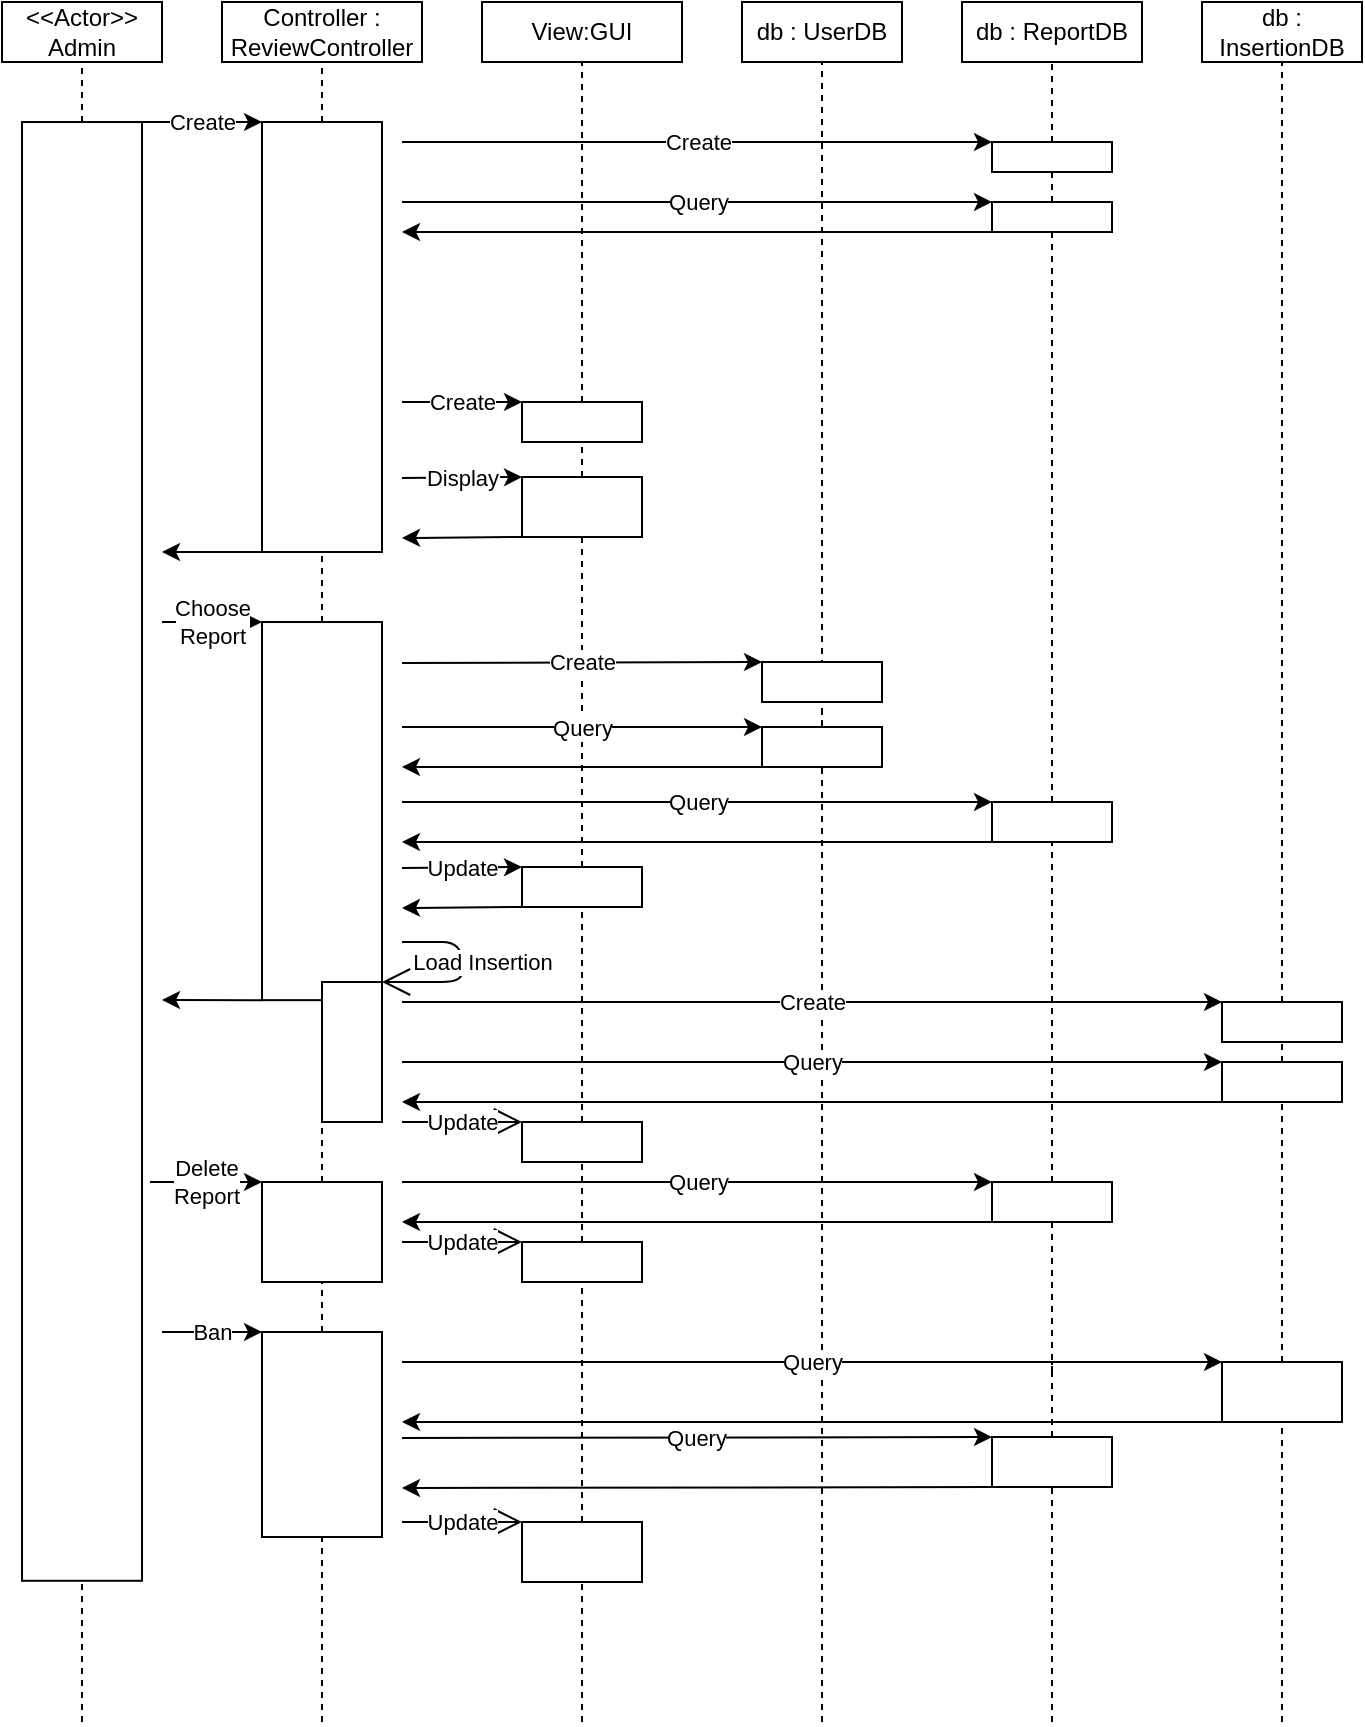 <mxfile version="12.4.3" pages="1"><diagram id="tNvI7-PsmddBTIRo1rQD" name="Page-1"><mxGraphModel dx="2048" dy="780" grid="1" gridSize="10" guides="1" tooltips="1" connect="1" arrows="1" fold="1" page="1" pageScale="1" pageWidth="827" pageHeight="1169" math="0" shadow="0"><root><mxCell id="0"/><mxCell id="1" parent="0"/><mxCell id="GuYWPQ9HW4hU1WTSUtSi-1" value="&amp;lt;&amp;lt;Actor&amp;gt;&amp;gt;&lt;br&gt;Admin" style="rounded=0;whiteSpace=wrap;html=1;" vertex="1" parent="1"><mxGeometry x="10" y="10" width="80" height="30" as="geometry"/></mxCell><mxCell id="GuYWPQ9HW4hU1WTSUtSi-2" value="Controller : ReviewController" style="rounded=0;whiteSpace=wrap;html=1;" vertex="1" parent="1"><mxGeometry x="120" y="10" width="100" height="30" as="geometry"/></mxCell><mxCell id="GuYWPQ9HW4hU1WTSUtSi-3" value="View:GUI" style="rounded=0;whiteSpace=wrap;html=1;" vertex="1" parent="1"><mxGeometry x="250" y="10" width="100" height="30" as="geometry"/></mxCell><mxCell id="GuYWPQ9HW4hU1WTSUtSi-4" value="" style="endArrow=none;dashed=1;html=1;entryX=0.5;entryY=1;entryDx=0;entryDy=0;" edge="1" parent="1" source="GuYWPQ9HW4hU1WTSUtSi-11" target="GuYWPQ9HW4hU1WTSUtSi-1"><mxGeometry width="50" height="50" relative="1" as="geometry"><mxPoint x="50" y="640" as="sourcePoint"/><mxPoint x="60" y="60" as="targetPoint"/></mxGeometry></mxCell><mxCell id="GuYWPQ9HW4hU1WTSUtSi-5" value="" style="endArrow=none;dashed=1;html=1;entryX=0.5;entryY=1;entryDx=0;entryDy=0;" edge="1" parent="1" source="GuYWPQ9HW4hU1WTSUtSi-13" target="GuYWPQ9HW4hU1WTSUtSi-2"><mxGeometry width="50" height="50" relative="1" as="geometry"><mxPoint x="170" y="640" as="sourcePoint"/><mxPoint x="60" y="660" as="targetPoint"/></mxGeometry></mxCell><mxCell id="GuYWPQ9HW4hU1WTSUtSi-6" value="" style="endArrow=none;dashed=1;html=1;entryX=0.5;entryY=1;entryDx=0;entryDy=0;" edge="1" parent="1" source="GuYWPQ9HW4hU1WTSUtSi-14" target="GuYWPQ9HW4hU1WTSUtSi-3"><mxGeometry width="50" height="50" relative="1" as="geometry"><mxPoint x="300" y="640" as="sourcePoint"/><mxPoint x="60" y="660" as="targetPoint"/></mxGeometry></mxCell><mxCell id="GuYWPQ9HW4hU1WTSUtSi-7" value="db : UserDB" style="rounded=0;whiteSpace=wrap;html=1;" vertex="1" parent="1"><mxGeometry x="380" y="10" width="80" height="30" as="geometry"/></mxCell><mxCell id="GuYWPQ9HW4hU1WTSUtSi-8" value="db : ReportDB" style="rounded=0;whiteSpace=wrap;html=1;" vertex="1" parent="1"><mxGeometry x="490" y="10" width="90" height="30" as="geometry"/></mxCell><mxCell id="GuYWPQ9HW4hU1WTSUtSi-9" value="" style="endArrow=none;dashed=1;html=1;entryX=0.5;entryY=1;entryDx=0;entryDy=0;" edge="1" parent="1" target="GuYWPQ9HW4hU1WTSUtSi-7"><mxGeometry width="50" height="50" relative="1" as="geometry"><mxPoint x="420" y="137.5" as="sourcePoint"/><mxPoint x="60" y="660" as="targetPoint"/></mxGeometry></mxCell><mxCell id="GuYWPQ9HW4hU1WTSUtSi-10" value="" style="endArrow=none;dashed=1;html=1;entryX=0.5;entryY=1;entryDx=0;entryDy=0;" edge="1" parent="1" source="GuYWPQ9HW4hU1WTSUtSi-16" target="GuYWPQ9HW4hU1WTSUtSi-8"><mxGeometry width="50" height="50" relative="1" as="geometry"><mxPoint x="535" y="640" as="sourcePoint"/><mxPoint x="60" y="660" as="targetPoint"/></mxGeometry></mxCell><mxCell id="GuYWPQ9HW4hU1WTSUtSi-11" value="" style="rounded=0;whiteSpace=wrap;html=1;rotation=-90;" vertex="1" parent="1"><mxGeometry x="-314.68" y="404.7" width="729.38" height="60" as="geometry"/></mxCell><mxCell id="GuYWPQ9HW4hU1WTSUtSi-12" value="" style="endArrow=none;dashed=1;html=1;entryX=0;entryY=0.5;entryDx=0;entryDy=0;" edge="1" parent="1" target="GuYWPQ9HW4hU1WTSUtSi-11"><mxGeometry width="50" height="50" relative="1" as="geometry"><mxPoint x="50" y="870" as="sourcePoint"/><mxPoint x="50" y="40" as="targetPoint"/></mxGeometry></mxCell><mxCell id="GuYWPQ9HW4hU1WTSUtSi-16" value="" style="rounded=0;whiteSpace=wrap;html=1;rotation=-90;" vertex="1" parent="1"><mxGeometry x="527.5" y="57.5" width="15" height="60" as="geometry"/></mxCell><mxCell id="GuYWPQ9HW4hU1WTSUtSi-17" value="" style="endArrow=none;dashed=1;html=1;entryX=0;entryY=0.5;entryDx=0;entryDy=0;" edge="1" parent="1" source="GuYWPQ9HW4hU1WTSUtSi-24" target="GuYWPQ9HW4hU1WTSUtSi-16"><mxGeometry width="50" height="50" relative="1" as="geometry"><mxPoint x="535" y="640" as="sourcePoint"/><mxPoint x="535" y="40" as="targetPoint"/></mxGeometry></mxCell><mxCell id="GuYWPQ9HW4hU1WTSUtSi-14" value="" style="rounded=0;whiteSpace=wrap;html=1;rotation=-90;" vertex="1" parent="1"><mxGeometry x="290" y="190" width="20" height="60" as="geometry"/></mxCell><mxCell id="GuYWPQ9HW4hU1WTSUtSi-19" value="" style="endArrow=none;dashed=1;html=1;entryX=0;entryY=0.5;entryDx=0;entryDy=0;" edge="1" parent="1" source="GuYWPQ9HW4hU1WTSUtSi-28" target="GuYWPQ9HW4hU1WTSUtSi-14"><mxGeometry width="50" height="50" relative="1" as="geometry"><mxPoint x="300" y="720" as="sourcePoint"/><mxPoint x="300" y="120" as="targetPoint"/></mxGeometry></mxCell><mxCell id="GuYWPQ9HW4hU1WTSUtSi-13" value="" style="rounded=0;whiteSpace=wrap;html=1;rotation=-90;" vertex="1" parent="1"><mxGeometry x="62.5" y="147.5" width="215" height="60" as="geometry"/></mxCell><mxCell id="GuYWPQ9HW4hU1WTSUtSi-20" value="" style="endArrow=none;dashed=1;html=1;entryX=0;entryY=0.5;entryDx=0;entryDy=0;" edge="1" parent="1" source="GuYWPQ9HW4hU1WTSUtSi-48" target="GuYWPQ9HW4hU1WTSUtSi-13"><mxGeometry width="50" height="50" relative="1" as="geometry"><mxPoint x="170" y="640" as="sourcePoint"/><mxPoint x="170" y="40" as="targetPoint"/></mxGeometry></mxCell><mxCell id="GuYWPQ9HW4hU1WTSUtSi-21" value="Create" style="endArrow=classic;html=1;exitX=1;exitY=1;exitDx=0;exitDy=0;entryX=1;entryY=0;entryDx=0;entryDy=0;" edge="1" parent="1" source="GuYWPQ9HW4hU1WTSUtSi-11" target="GuYWPQ9HW4hU1WTSUtSi-13"><mxGeometry width="50" height="50" relative="1" as="geometry"><mxPoint x="10" y="710" as="sourcePoint"/><mxPoint x="60" y="660" as="targetPoint"/></mxGeometry></mxCell><mxCell id="GuYWPQ9HW4hU1WTSUtSi-22" value="Create" style="endArrow=classic;html=1;entryX=1;entryY=0;entryDx=0;entryDy=0;" edge="1" parent="1" target="GuYWPQ9HW4hU1WTSUtSi-16"><mxGeometry width="50" height="50" relative="1" as="geometry"><mxPoint x="210" y="80" as="sourcePoint"/><mxPoint x="60" y="660" as="targetPoint"/></mxGeometry></mxCell><mxCell id="GuYWPQ9HW4hU1WTSUtSi-23" value="Query" style="endArrow=classic;html=1;entryX=1;entryY=0;entryDx=0;entryDy=0;" edge="1" parent="1" target="GuYWPQ9HW4hU1WTSUtSi-24"><mxGeometry width="50" height="50" relative="1" as="geometry"><mxPoint x="210" y="110" as="sourcePoint"/><mxPoint x="60" y="660" as="targetPoint"/></mxGeometry></mxCell><mxCell id="GuYWPQ9HW4hU1WTSUtSi-24" value="" style="rounded=0;whiteSpace=wrap;html=1;rotation=-90;" vertex="1" parent="1"><mxGeometry x="527.5" y="87.5" width="15" height="60" as="geometry"/></mxCell><mxCell id="GuYWPQ9HW4hU1WTSUtSi-25" value="" style="endArrow=none;dashed=1;html=1;entryX=0;entryY=0.5;entryDx=0;entryDy=0;" edge="1" parent="1" source="GuYWPQ9HW4hU1WTSUtSi-50" target="GuYWPQ9HW4hU1WTSUtSi-24"><mxGeometry width="50" height="50" relative="1" as="geometry"><mxPoint x="535" y="640" as="sourcePoint"/><mxPoint x="535" y="95" as="targetPoint"/></mxGeometry></mxCell><mxCell id="GuYWPQ9HW4hU1WTSUtSi-27" value="Create" style="endArrow=classic;html=1;entryX=1;entryY=0;entryDx=0;entryDy=0;" edge="1" parent="1" target="GuYWPQ9HW4hU1WTSUtSi-14"><mxGeometry width="50" height="50" relative="1" as="geometry"><mxPoint x="210" y="210" as="sourcePoint"/><mxPoint x="60" y="740" as="targetPoint"/></mxGeometry></mxCell><mxCell id="GuYWPQ9HW4hU1WTSUtSi-28" value="" style="rounded=0;whiteSpace=wrap;html=1;rotation=90;" vertex="1" parent="1"><mxGeometry x="285" y="232.5" width="30" height="60" as="geometry"/></mxCell><mxCell id="GuYWPQ9HW4hU1WTSUtSi-29" value="" style="endArrow=none;dashed=1;html=1;entryX=1;entryY=0.5;entryDx=0;entryDy=0;" edge="1" parent="1" source="GuYWPQ9HW4hU1WTSUtSi-56" target="GuYWPQ9HW4hU1WTSUtSi-28"><mxGeometry width="50" height="50" relative="1" as="geometry"><mxPoint x="300" y="640" as="sourcePoint"/><mxPoint x="300" y="260" as="targetPoint"/></mxGeometry></mxCell><mxCell id="GuYWPQ9HW4hU1WTSUtSi-30" value="Display" style="endArrow=classic;html=1;entryX=0;entryY=1;entryDx=0;entryDy=0;" edge="1" parent="1" target="GuYWPQ9HW4hU1WTSUtSi-28"><mxGeometry width="50" height="50" relative="1" as="geometry"><mxPoint x="210" y="248" as="sourcePoint"/><mxPoint x="60" y="740" as="targetPoint"/></mxGeometry></mxCell><mxCell id="GuYWPQ9HW4hU1WTSUtSi-32" value="" style="endArrow=classic;html=1;exitX=0;exitY=0;exitDx=0;exitDy=0;" edge="1" parent="1" source="GuYWPQ9HW4hU1WTSUtSi-24"><mxGeometry width="50" height="50" relative="1" as="geometry"><mxPoint x="10" y="710" as="sourcePoint"/><mxPoint x="210" y="125" as="targetPoint"/></mxGeometry></mxCell><mxCell id="GuYWPQ9HW4hU1WTSUtSi-35" value="" style="endArrow=none;dashed=1;html=1;" edge="1" parent="1"><mxGeometry width="50" height="50" relative="1" as="geometry"><mxPoint x="420" y="870" as="sourcePoint"/><mxPoint x="420" y="140" as="targetPoint"/></mxGeometry></mxCell><mxCell id="GuYWPQ9HW4hU1WTSUtSi-39" value="" style="endArrow=classic;html=1;exitX=1;exitY=1;exitDx=0;exitDy=0;" edge="1" parent="1" source="GuYWPQ9HW4hU1WTSUtSi-28"><mxGeometry width="50" height="50" relative="1" as="geometry"><mxPoint x="10" y="710" as="sourcePoint"/><mxPoint x="210" y="278" as="targetPoint"/></mxGeometry></mxCell><mxCell id="GuYWPQ9HW4hU1WTSUtSi-40" value="" style="endArrow=classic;html=1;exitX=0;exitY=0;exitDx=0;exitDy=0;" edge="1" parent="1" source="GuYWPQ9HW4hU1WTSUtSi-13"><mxGeometry width="50" height="50" relative="1" as="geometry"><mxPoint x="10" y="710" as="sourcePoint"/><mxPoint x="90" y="285" as="targetPoint"/></mxGeometry></mxCell><mxCell id="GuYWPQ9HW4hU1WTSUtSi-41" value="Choose&lt;br&gt;Report" style="endArrow=classic;html=1;" edge="1" parent="1"><mxGeometry width="50" height="50" relative="1" as="geometry"><mxPoint x="90" y="320" as="sourcePoint"/><mxPoint x="140" y="320" as="targetPoint"/></mxGeometry></mxCell><mxCell id="GuYWPQ9HW4hU1WTSUtSi-42" value="" style="rounded=0;whiteSpace=wrap;html=1;rotation=-90;" vertex="1" parent="1"><mxGeometry x="410" y="320" width="20" height="60" as="geometry"/></mxCell><mxCell id="GuYWPQ9HW4hU1WTSUtSi-43" value="" style="endArrow=none;dashed=1;html=1;entryX=0;entryY=0.5;entryDx=0;entryDy=0;" edge="1" source="GuYWPQ9HW4hU1WTSUtSi-45" target="GuYWPQ9HW4hU1WTSUtSi-42" parent="1"><mxGeometry width="50" height="50" relative="1" as="geometry"><mxPoint x="420" y="842.5" as="sourcePoint"/><mxPoint x="420" y="242.5" as="targetPoint"/></mxGeometry></mxCell><mxCell id="GuYWPQ9HW4hU1WTSUtSi-44" value="Create" style="endArrow=classic;html=1;entryX=1;entryY=0;entryDx=0;entryDy=0;" edge="1" target="GuYWPQ9HW4hU1WTSUtSi-42" parent="1"><mxGeometry width="50" height="50" relative="1" as="geometry"><mxPoint x="210" y="340.5" as="sourcePoint"/><mxPoint x="60" y="862.5" as="targetPoint"/></mxGeometry></mxCell><mxCell id="GuYWPQ9HW4hU1WTSUtSi-45" value="" style="rounded=0;whiteSpace=wrap;html=1;rotation=-90;" vertex="1" parent="1"><mxGeometry x="410" y="352.5" width="20" height="60" as="geometry"/></mxCell><mxCell id="GuYWPQ9HW4hU1WTSUtSi-46" value="Query" style="endArrow=classic;html=1;entryX=1;entryY=0;entryDx=0;entryDy=0;" edge="1" target="GuYWPQ9HW4hU1WTSUtSi-45" parent="1"><mxGeometry width="50" height="50" relative="1" as="geometry"><mxPoint x="210" y="372.5" as="sourcePoint"/><mxPoint x="60" y="862.5" as="targetPoint"/></mxGeometry></mxCell><mxCell id="GuYWPQ9HW4hU1WTSUtSi-47" value="" style="endArrow=classic;html=1;exitX=0;exitY=0;exitDx=0;exitDy=0;" edge="1" source="GuYWPQ9HW4hU1WTSUtSi-45" parent="1"><mxGeometry width="50" height="50" relative="1" as="geometry"><mxPoint x="10" y="912.5" as="sourcePoint"/><mxPoint x="210" y="392.5" as="targetPoint"/></mxGeometry></mxCell><mxCell id="GuYWPQ9HW4hU1WTSUtSi-48" value="" style="rounded=0;whiteSpace=wrap;html=1;rotation=-90;" vertex="1" parent="1"><mxGeometry x="75.47" y="384.54" width="189.07" height="60" as="geometry"/></mxCell><mxCell id="GuYWPQ9HW4hU1WTSUtSi-49" value="" style="endArrow=none;dashed=1;html=1;entryX=0;entryY=0.5;entryDx=0;entryDy=0;" edge="1" parent="1" source="GuYWPQ9HW4hU1WTSUtSi-80" target="GuYWPQ9HW4hU1WTSUtSi-48"><mxGeometry width="50" height="50" relative="1" as="geometry"><mxPoint x="170" y="870" as="sourcePoint"/><mxPoint x="170" y="285" as="targetPoint"/></mxGeometry></mxCell><mxCell id="GuYWPQ9HW4hU1WTSUtSi-50" value="" style="rounded=0;whiteSpace=wrap;html=1;rotation=-90;" vertex="1" parent="1"><mxGeometry x="525" y="390" width="20" height="60" as="geometry"/></mxCell><mxCell id="GuYWPQ9HW4hU1WTSUtSi-53" value="" style="endArrow=none;dashed=1;html=1;entryX=0;entryY=0.5;entryDx=0;entryDy=0;" edge="1" parent="1" source="GuYWPQ9HW4hU1WTSUtSi-83" target="GuYWPQ9HW4hU1WTSUtSi-50"><mxGeometry width="50" height="50" relative="1" as="geometry"><mxPoint x="535" y="870" as="sourcePoint"/><mxPoint x="535" y="125" as="targetPoint"/></mxGeometry></mxCell><mxCell id="GuYWPQ9HW4hU1WTSUtSi-54" value="Query" style="endArrow=classic;html=1;entryX=1;entryY=0;entryDx=0;entryDy=0;" edge="1" parent="1" target="GuYWPQ9HW4hU1WTSUtSi-50"><mxGeometry width="50" height="50" relative="1" as="geometry"><mxPoint x="210" y="410" as="sourcePoint"/><mxPoint x="60" y="660" as="targetPoint"/></mxGeometry></mxCell><mxCell id="GuYWPQ9HW4hU1WTSUtSi-55" value="" style="endArrow=classic;html=1;exitX=0;exitY=0;exitDx=0;exitDy=0;" edge="1" parent="1" source="GuYWPQ9HW4hU1WTSUtSi-50"><mxGeometry width="50" height="50" relative="1" as="geometry"><mxPoint x="10" y="710" as="sourcePoint"/><mxPoint x="210" y="430" as="targetPoint"/></mxGeometry></mxCell><mxCell id="GuYWPQ9HW4hU1WTSUtSi-56" value="" style="rounded=0;whiteSpace=wrap;html=1;rotation=-90;" vertex="1" parent="1"><mxGeometry x="290" y="422.5" width="20" height="60" as="geometry"/></mxCell><mxCell id="GuYWPQ9HW4hU1WTSUtSi-57" value="" style="endArrow=none;dashed=1;html=1;entryX=0;entryY=0.5;entryDx=0;entryDy=0;" edge="1" parent="1" source="GuYWPQ9HW4hU1WTSUtSi-77" target="GuYWPQ9HW4hU1WTSUtSi-56"><mxGeometry width="50" height="50" relative="1" as="geometry"><mxPoint x="300" y="640" as="sourcePoint"/><mxPoint x="310" y="480" as="targetPoint"/></mxGeometry></mxCell><mxCell id="GuYWPQ9HW4hU1WTSUtSi-58" value="Update" style="endArrow=classic;html=1;entryX=1;entryY=0;entryDx=0;entryDy=0;" edge="1" parent="1" target="GuYWPQ9HW4hU1WTSUtSi-56"><mxGeometry width="50" height="50" relative="1" as="geometry"><mxPoint x="210" y="443" as="sourcePoint"/><mxPoint x="60" y="660" as="targetPoint"/></mxGeometry></mxCell><mxCell id="GuYWPQ9HW4hU1WTSUtSi-59" value="" style="endArrow=classic;html=1;exitX=0;exitY=0;exitDx=0;exitDy=0;" edge="1" parent="1" source="GuYWPQ9HW4hU1WTSUtSi-56"><mxGeometry width="50" height="50" relative="1" as="geometry"><mxPoint x="10" y="710" as="sourcePoint"/><mxPoint x="210" y="463" as="targetPoint"/></mxGeometry></mxCell><mxCell id="GuYWPQ9HW4hU1WTSUtSi-60" value="" style="endArrow=classic;html=1;exitX=0;exitY=0;exitDx=0;exitDy=0;" edge="1" parent="1" source="GuYWPQ9HW4hU1WTSUtSi-48"><mxGeometry width="50" height="50" relative="1" as="geometry"><mxPoint x="10" y="710" as="sourcePoint"/><mxPoint x="90" y="509" as="targetPoint"/></mxGeometry></mxCell><mxCell id="GuYWPQ9HW4hU1WTSUtSi-61" value="db : InsertionDB" style="rounded=0;whiteSpace=wrap;html=1;" vertex="1" parent="1"><mxGeometry x="610" y="10" width="80" height="30" as="geometry"/></mxCell><mxCell id="GuYWPQ9HW4hU1WTSUtSi-62" value="" style="endArrow=none;dashed=1;html=1;entryX=0.5;entryY=1;entryDx=0;entryDy=0;" edge="1" parent="1" source="GuYWPQ9HW4hU1WTSUtSi-70" target="GuYWPQ9HW4hU1WTSUtSi-61"><mxGeometry width="50" height="50" relative="1" as="geometry"><mxPoint x="650" y="640" as="sourcePoint"/><mxPoint x="60" y="660" as="targetPoint"/></mxGeometry></mxCell><mxCell id="GuYWPQ9HW4hU1WTSUtSi-64" value="Load Insertion" style="endArrow=open;endFill=1;endSize=12;html=1;" edge="1" parent="1"><mxGeometry x="0.111" y="-14" width="160" relative="1" as="geometry"><mxPoint x="210" y="480" as="sourcePoint"/><mxPoint x="200" y="500" as="targetPoint"/><Array as="points"><mxPoint x="240" y="480"/><mxPoint x="240" y="500"/></Array><mxPoint x="10" y="4" as="offset"/></mxGeometry></mxCell><mxCell id="GuYWPQ9HW4hU1WTSUtSi-66" value="" style="rounded=0;whiteSpace=wrap;html=1;" vertex="1" parent="1"><mxGeometry x="170" y="500" width="30" height="70" as="geometry"/></mxCell><mxCell id="GuYWPQ9HW4hU1WTSUtSi-70" value="" style="rounded=0;whiteSpace=wrap;html=1;rotation=-90;" vertex="1" parent="1"><mxGeometry x="640" y="490" width="20" height="60" as="geometry"/></mxCell><mxCell id="GuYWPQ9HW4hU1WTSUtSi-71" value="" style="endArrow=none;dashed=1;html=1;entryX=0;entryY=0.5;entryDx=0;entryDy=0;" edge="1" parent="1" source="GuYWPQ9HW4hU1WTSUtSi-73" target="GuYWPQ9HW4hU1WTSUtSi-70"><mxGeometry width="50" height="50" relative="1" as="geometry"><mxPoint x="650" y="640" as="sourcePoint"/><mxPoint x="650" y="40" as="targetPoint"/></mxGeometry></mxCell><mxCell id="GuYWPQ9HW4hU1WTSUtSi-72" value="Create" style="endArrow=classic;html=1;entryX=1;entryY=0;entryDx=0;entryDy=0;" edge="1" parent="1" target="GuYWPQ9HW4hU1WTSUtSi-70"><mxGeometry width="50" height="50" relative="1" as="geometry"><mxPoint x="210" y="510" as="sourcePoint"/><mxPoint x="60" y="660" as="targetPoint"/></mxGeometry></mxCell><mxCell id="GuYWPQ9HW4hU1WTSUtSi-73" value="" style="rounded=0;whiteSpace=wrap;html=1;rotation=-90;" vertex="1" parent="1"><mxGeometry x="640" y="520" width="20" height="60" as="geometry"/></mxCell><mxCell id="GuYWPQ9HW4hU1WTSUtSi-74" value="" style="endArrow=none;dashed=1;html=1;entryX=0;entryY=0.5;entryDx=0;entryDy=0;" edge="1" parent="1" source="GuYWPQ9HW4hU1WTSUtSi-97" target="GuYWPQ9HW4hU1WTSUtSi-73"><mxGeometry width="50" height="50" relative="1" as="geometry"><mxPoint x="650" y="870" as="sourcePoint"/><mxPoint x="650" y="530" as="targetPoint"/></mxGeometry></mxCell><mxCell id="GuYWPQ9HW4hU1WTSUtSi-75" value="Query" style="endArrow=classic;html=1;entryX=1;entryY=0;entryDx=0;entryDy=0;" edge="1" parent="1" target="GuYWPQ9HW4hU1WTSUtSi-73"><mxGeometry width="50" height="50" relative="1" as="geometry"><mxPoint x="210" y="540" as="sourcePoint"/><mxPoint x="60" y="660" as="targetPoint"/></mxGeometry></mxCell><mxCell id="GuYWPQ9HW4hU1WTSUtSi-76" value="" style="endArrow=classic;html=1;exitX=0;exitY=0;exitDx=0;exitDy=0;" edge="1" parent="1" source="GuYWPQ9HW4hU1WTSUtSi-73"><mxGeometry width="50" height="50" relative="1" as="geometry"><mxPoint x="10" y="710" as="sourcePoint"/><mxPoint x="210" y="560" as="targetPoint"/></mxGeometry></mxCell><mxCell id="GuYWPQ9HW4hU1WTSUtSi-77" value="" style="rounded=0;whiteSpace=wrap;html=1;rotation=-90;" vertex="1" parent="1"><mxGeometry x="290" y="550" width="20" height="60" as="geometry"/></mxCell><mxCell id="GuYWPQ9HW4hU1WTSUtSi-78" value="" style="endArrow=none;dashed=1;html=1;entryX=0;entryY=0.5;entryDx=0;entryDy=0;" edge="1" parent="1" source="GuYWPQ9HW4hU1WTSUtSi-87" target="GuYWPQ9HW4hU1WTSUtSi-77"><mxGeometry width="50" height="50" relative="1" as="geometry"><mxPoint x="300" y="870" as="sourcePoint"/><mxPoint x="300" y="462.5" as="targetPoint"/></mxGeometry></mxCell><mxCell id="GuYWPQ9HW4hU1WTSUtSi-79" value="Update" style="endArrow=open;endFill=1;endSize=12;html=1;fontFamily=Helvetica;fontSize=11;fontColor=#000000;align=center;strokeColor=#000000;entryX=1;entryY=0;entryDx=0;entryDy=0;" edge="1" parent="1" target="GuYWPQ9HW4hU1WTSUtSi-77"><mxGeometry width="50" height="50" relative="1" as="geometry"><mxPoint x="210" y="570" as="sourcePoint"/><mxPoint x="60" y="660" as="targetPoint"/></mxGeometry></mxCell><mxCell id="GuYWPQ9HW4hU1WTSUtSi-80" value="" style="rounded=0;whiteSpace=wrap;html=1;rotation=-90;" vertex="1" parent="1"><mxGeometry x="145" y="595" width="50" height="60" as="geometry"/></mxCell><mxCell id="GuYWPQ9HW4hU1WTSUtSi-81" value="" style="endArrow=none;dashed=1;html=1;entryX=0;entryY=0.5;entryDx=0;entryDy=0;" edge="1" parent="1" source="GuYWPQ9HW4hU1WTSUtSi-92" target="GuYWPQ9HW4hU1WTSUtSi-80"><mxGeometry width="50" height="50" relative="1" as="geometry"><mxPoint x="170" y="870" as="sourcePoint"/><mxPoint x="170.005" y="509.075" as="targetPoint"/></mxGeometry></mxCell><mxCell id="GuYWPQ9HW4hU1WTSUtSi-82" value="Delete&lt;br&gt;Report" style="endArrow=classic;html=1;" edge="1" parent="1"><mxGeometry width="50" height="50" relative="1" as="geometry"><mxPoint x="84" y="600" as="sourcePoint"/><mxPoint x="140" y="600" as="targetPoint"/></mxGeometry></mxCell><mxCell id="GuYWPQ9HW4hU1WTSUtSi-83" value="" style="rounded=0;whiteSpace=wrap;html=1;rotation=-90;" vertex="1" parent="1"><mxGeometry x="525" y="580" width="20" height="60" as="geometry"/></mxCell><mxCell id="GuYWPQ9HW4hU1WTSUtSi-84" value="" style="endArrow=none;dashed=1;html=1;entryX=0;entryY=0.5;entryDx=0;entryDy=0;" edge="1" parent="1" target="GuYWPQ9HW4hU1WTSUtSi-83"><mxGeometry width="50" height="50" relative="1" as="geometry"><mxPoint x="535" y="695" as="sourcePoint"/><mxPoint x="535" y="430" as="targetPoint"/></mxGeometry></mxCell><mxCell id="GuYWPQ9HW4hU1WTSUtSi-86" value="Query" style="endArrow=classic;html=1;entryX=1;entryY=0;entryDx=0;entryDy=0;" edge="1" parent="1" target="GuYWPQ9HW4hU1WTSUtSi-83"><mxGeometry width="50" height="50" relative="1" as="geometry"><mxPoint x="210" y="600" as="sourcePoint"/><mxPoint x="60" y="890" as="targetPoint"/></mxGeometry></mxCell><mxCell id="GuYWPQ9HW4hU1WTSUtSi-87" value="" style="rounded=0;whiteSpace=wrap;html=1;rotation=90;" vertex="1" parent="1"><mxGeometry x="290" y="610" width="20" height="60" as="geometry"/></mxCell><mxCell id="GuYWPQ9HW4hU1WTSUtSi-88" value="" style="endArrow=none;dashed=1;html=1;entryX=1;entryY=0.5;entryDx=0;entryDy=0;" edge="1" parent="1" source="GuYWPQ9HW4hU1WTSUtSi-100" target="GuYWPQ9HW4hU1WTSUtSi-87"><mxGeometry width="50" height="50" relative="1" as="geometry"><mxPoint x="300" y="870" as="sourcePoint"/><mxPoint x="310" y="670" as="targetPoint"/></mxGeometry></mxCell><mxCell id="GuYWPQ9HW4hU1WTSUtSi-90" value="Update" style="endArrow=open;endFill=1;endSize=12;html=1;fontFamily=Helvetica;fontSize=11;fontColor=#000000;align=center;strokeColor=#000000;entryX=0;entryY=1;entryDx=0;entryDy=0;" edge="1" parent="1" target="GuYWPQ9HW4hU1WTSUtSi-87"><mxGeometry width="50" height="50" relative="1" as="geometry"><mxPoint x="210" y="630" as="sourcePoint"/><mxPoint x="60" y="890" as="targetPoint"/></mxGeometry></mxCell><mxCell id="GuYWPQ9HW4hU1WTSUtSi-91" value="" style="endArrow=classic;html=1;exitX=0;exitY=0;exitDx=0;exitDy=0;" edge="1" parent="1" source="GuYWPQ9HW4hU1WTSUtSi-83"><mxGeometry width="50" height="50" relative="1" as="geometry"><mxPoint x="10" y="940" as="sourcePoint"/><mxPoint x="210" y="620" as="targetPoint"/></mxGeometry></mxCell><mxCell id="GuYWPQ9HW4hU1WTSUtSi-92" value="" style="rounded=0;whiteSpace=wrap;html=1;rotation=90;" vertex="1" parent="1"><mxGeometry x="118.75" y="696.25" width="102.5" height="60" as="geometry"/></mxCell><mxCell id="GuYWPQ9HW4hU1WTSUtSi-93" value="" style="endArrow=none;dashed=1;html=1;entryX=1;entryY=0.5;entryDx=0;entryDy=0;" edge="1" parent="1" target="GuYWPQ9HW4hU1WTSUtSi-92"><mxGeometry width="50" height="50" relative="1" as="geometry"><mxPoint x="170" y="870" as="sourcePoint"/><mxPoint x="180" y="740" as="targetPoint"/></mxGeometry></mxCell><mxCell id="GuYWPQ9HW4hU1WTSUtSi-94" value="Ban" style="endArrow=classic;html=1;entryX=0;entryY=1;entryDx=0;entryDy=0;" edge="1" parent="1" target="GuYWPQ9HW4hU1WTSUtSi-92"><mxGeometry width="50" height="50" relative="1" as="geometry"><mxPoint x="90" y="675" as="sourcePoint"/><mxPoint x="60" y="890" as="targetPoint"/></mxGeometry></mxCell><mxCell id="GuYWPQ9HW4hU1WTSUtSi-96" value="" style="endArrow=none;dashed=1;html=1;" edge="1" parent="1" source="GuYWPQ9HW4hU1WTSUtSi-101"><mxGeometry width="50" height="50" relative="1" as="geometry"><mxPoint x="535" y="870" as="sourcePoint"/><mxPoint x="535" y="690" as="targetPoint"/></mxGeometry></mxCell><mxCell id="GuYWPQ9HW4hU1WTSUtSi-97" value="" style="rounded=0;whiteSpace=wrap;html=1;rotation=90;" vertex="1" parent="1"><mxGeometry x="635" y="675" width="30" height="60" as="geometry"/></mxCell><mxCell id="GuYWPQ9HW4hU1WTSUtSi-98" value="" style="endArrow=none;dashed=1;html=1;entryX=1;entryY=0.5;entryDx=0;entryDy=0;" edge="1" parent="1" target="GuYWPQ9HW4hU1WTSUtSi-97"><mxGeometry width="50" height="50" relative="1" as="geometry"><mxPoint x="650" y="870" as="sourcePoint"/><mxPoint x="670" y="720" as="targetPoint"/></mxGeometry></mxCell><mxCell id="GuYWPQ9HW4hU1WTSUtSi-101" value="" style="rounded=0;whiteSpace=wrap;html=1;rotation=90;" vertex="1" parent="1"><mxGeometry x="522.5" y="710" width="25" height="60" as="geometry"/></mxCell><mxCell id="GuYWPQ9HW4hU1WTSUtSi-102" value="" style="endArrow=none;dashed=1;html=1;" edge="1" parent="1" target="GuYWPQ9HW4hU1WTSUtSi-101"><mxGeometry width="50" height="50" relative="1" as="geometry"><mxPoint x="535" y="870" as="sourcePoint"/><mxPoint x="535" y="690" as="targetPoint"/></mxGeometry></mxCell><mxCell id="GuYWPQ9HW4hU1WTSUtSi-103" value="Query" style="endArrow=classic;html=1;entryX=0;entryY=1;entryDx=0;entryDy=0;" edge="1" parent="1" target="GuYWPQ9HW4hU1WTSUtSi-97"><mxGeometry width="50" height="50" relative="1" as="geometry"><mxPoint x="210" y="690" as="sourcePoint"/><mxPoint x="60" y="1030" as="targetPoint"/></mxGeometry></mxCell><mxCell id="GuYWPQ9HW4hU1WTSUtSi-104" value="" style="endArrow=classic;html=1;exitX=1;exitY=1;exitDx=0;exitDy=0;" edge="1" parent="1" source="GuYWPQ9HW4hU1WTSUtSi-97"><mxGeometry width="50" height="50" relative="1" as="geometry"><mxPoint x="10" y="1080" as="sourcePoint"/><mxPoint x="210" y="720" as="targetPoint"/></mxGeometry></mxCell><mxCell id="GuYWPQ9HW4hU1WTSUtSi-105" value="Query" style="endArrow=classic;html=1;entryX=0;entryY=1;entryDx=0;entryDy=0;" edge="1" parent="1" target="GuYWPQ9HW4hU1WTSUtSi-101"><mxGeometry width="50" height="50" relative="1" as="geometry"><mxPoint x="210" y="728" as="sourcePoint"/><mxPoint x="60" y="1030" as="targetPoint"/></mxGeometry></mxCell><mxCell id="GuYWPQ9HW4hU1WTSUtSi-106" value="" style="endArrow=classic;html=1;exitX=1;exitY=1;exitDx=0;exitDy=0;" edge="1" parent="1" source="GuYWPQ9HW4hU1WTSUtSi-101"><mxGeometry width="50" height="50" relative="1" as="geometry"><mxPoint x="10" y="1080" as="sourcePoint"/><mxPoint x="210" y="753" as="targetPoint"/></mxGeometry></mxCell><mxCell id="GuYWPQ9HW4hU1WTSUtSi-100" value="" style="rounded=0;whiteSpace=wrap;html=1;rotation=90;" vertex="1" parent="1"><mxGeometry x="285" y="755" width="30" height="60" as="geometry"/></mxCell><mxCell id="GuYWPQ9HW4hU1WTSUtSi-107" value="" style="endArrow=none;dashed=1;html=1;entryX=1;entryY=0.5;entryDx=0;entryDy=0;" edge="1" parent="1" target="GuYWPQ9HW4hU1WTSUtSi-100"><mxGeometry width="50" height="50" relative="1" as="geometry"><mxPoint x="300" y="870" as="sourcePoint"/><mxPoint x="300" y="650" as="targetPoint"/></mxGeometry></mxCell><mxCell id="GuYWPQ9HW4hU1WTSUtSi-108" style="edgeStyle=orthogonalEdgeStyle;rounded=0;orthogonalLoop=1;jettySize=auto;html=1;exitX=1;exitY=0.5;exitDx=0;exitDy=0;" edge="1" parent="1" source="GuYWPQ9HW4hU1WTSUtSi-100" target="GuYWPQ9HW4hU1WTSUtSi-100"><mxGeometry relative="1" as="geometry"/></mxCell><mxCell id="GuYWPQ9HW4hU1WTSUtSi-109" value="Update" style="endArrow=open;endFill=1;endSize=12;html=1;fontFamily=Helvetica;fontSize=11;fontColor=#000000;align=center;strokeColor=#000000;entryX=0;entryY=1;entryDx=0;entryDy=0;" edge="1" parent="1" target="GuYWPQ9HW4hU1WTSUtSi-100"><mxGeometry width="50" height="50" relative="1" as="geometry"><mxPoint x="210" y="770" as="sourcePoint"/><mxPoint x="60" y="1020" as="targetPoint"/></mxGeometry></mxCell></root></mxGraphModel></diagram></mxfile>